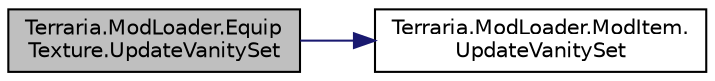 digraph "Terraria.ModLoader.EquipTexture.UpdateVanitySet"
{
 // LATEX_PDF_SIZE
  edge [fontname="Helvetica",fontsize="10",labelfontname="Helvetica",labelfontsize="10"];
  node [fontname="Helvetica",fontsize="10",shape=record];
  rankdir="LR";
  Node1 [label="Terraria.ModLoader.Equip\lTexture.UpdateVanitySet",height=0.2,width=0.4,color="black", fillcolor="grey75", style="filled", fontcolor="black",tooltip="Allows you to create special effects (such as dust) when the player wears this equipment texture's va..."];
  Node1 -> Node2 [color="midnightblue",fontsize="10",style="solid",fontname="Helvetica"];
  Node2 [label="Terraria.ModLoader.ModItem.\lUpdateVanitySet",height=0.2,width=0.4,color="black", fillcolor="white", style="filled",URL="$class_terraria_1_1_mod_loader_1_1_mod_item.html#a6869b103de1055245cf851a26d9238b3",tooltip="Allows you to create special effects (such as dust) when the player wears this item's vanity set...."];
}
